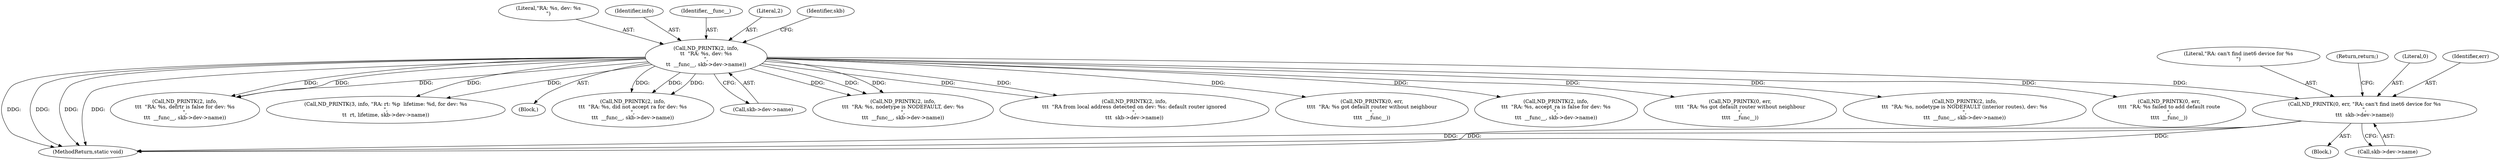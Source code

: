 digraph "0_linux_6fd99094de2b83d1d4c8457f2c83483b2828e75a@pointer" {
"1000213" [label="(Call,ND_PRINTK(0, err, \"RA: can't find inet6 device for %s\n\",\n\t\t\t  skb->dev->name))"];
"1000154" [label="(Call,ND_PRINTK(2, info,\n\t\t  \"RA: %s, dev: %s\n\",\n\t\t  __func__, skb->dev->name))"];
"1000787" [label="(Call,ND_PRINTK(2, info,\n\t\t\t  \"RA: %s, accept_ra is false for dev: %s\n\",\n\t\t\t  __func__, skb->dev->name))"];
"1000421" [label="(Call,ND_PRINTK(0, err,\n\t\t\t\t  \"RA: %s got default router without neighbour\n\",\n\t\t\t\t  __func__))"];
"1000157" [label="(Literal,\"RA: %s, dev: %s\n\")"];
"1000212" [label="(Block,)"];
"1000925" [label="(Call,ND_PRINTK(2, info,\n\t\t\t  \"RA: %s, nodetype is NODEFAULT (interior routes), dev: %s\n\",\n\t\t\t  __func__, skb->dev->name))"];
"1000213" [label="(Call,ND_PRINTK(0, err, \"RA: can't find inet6 device for %s\n\",\n\t\t\t  skb->dev->name))"];
"1000480" [label="(Call,ND_PRINTK(0, err,\n\t\t\t\t  \"RA: %s failed to add default route\n\",\n\t\t\t\t  __func__))"];
"1001104" [label="(MethodReturn,static void)"];
"1000156" [label="(Identifier,info)"];
"1000320" [label="(Call,ND_PRINTK(2, info,\n\t\t\t  \"RA: %s, defrtr is false for dev: %s\n\",\n\t\t\t  __func__, skb->dev->name))"];
"1000441" [label="(Call,ND_PRINTK(3, info, \"RA: rt: %p  lifetime: %d, for dev: %s\n\",\n\t\t  rt, lifetime, skb->dev->name))"];
"1000112" [label="(Block,)"];
"1000241" [label="(Call,ND_PRINTK(2, info,\n\t\t\t  \"RA: %s, did not accept ra for dev: %s\n\",\n\t\t\t  __func__, skb->dev->name))"];
"1000216" [label="(Literal,\"RA: can't find inet6 device for %s\n\")"];
"1000159" [label="(Call,skb->dev->name)"];
"1000222" [label="(Return,return;)"];
"1000259" [label="(Call,ND_PRINTK(2, info,\n\t\t\t  \"RA: %s, nodetype is NODEFAULT, dev: %s\n\",\n\t\t\t  __func__, skb->dev->name))"];
"1000352" [label="(Call,ND_PRINTK(2, info,\n\t\t\t  \"RA from local address detected on dev: %s: default router ignored\n\",\n\t\t\t  skb->dev->name))"];
"1000217" [label="(Call,skb->dev->name)"];
"1000158" [label="(Identifier,__func__)"];
"1000214" [label="(Literal,0)"];
"1000155" [label="(Literal,2)"];
"1000171" [label="(Identifier,skb)"];
"1000154" [label="(Call,ND_PRINTK(2, info,\n\t\t  \"RA: %s, dev: %s\n\",\n\t\t  __func__, skb->dev->name))"];
"1000215" [label="(Identifier,err)"];
"1000503" [label="(Call,ND_PRINTK(0, err,\n\t\t\t\t  \"RA: %s got default router without neighbour\n\",\n\t\t\t\t  __func__))"];
"1000213" -> "1000212"  [label="AST: "];
"1000213" -> "1000217"  [label="CFG: "];
"1000214" -> "1000213"  [label="AST: "];
"1000215" -> "1000213"  [label="AST: "];
"1000216" -> "1000213"  [label="AST: "];
"1000217" -> "1000213"  [label="AST: "];
"1000222" -> "1000213"  [label="CFG: "];
"1000213" -> "1001104"  [label="DDG: "];
"1000213" -> "1001104"  [label="DDG: "];
"1000213" -> "1001104"  [label="DDG: "];
"1000154" -> "1000213"  [label="DDG: "];
"1000154" -> "1000112"  [label="AST: "];
"1000154" -> "1000159"  [label="CFG: "];
"1000155" -> "1000154"  [label="AST: "];
"1000156" -> "1000154"  [label="AST: "];
"1000157" -> "1000154"  [label="AST: "];
"1000158" -> "1000154"  [label="AST: "];
"1000159" -> "1000154"  [label="AST: "];
"1000171" -> "1000154"  [label="CFG: "];
"1000154" -> "1001104"  [label="DDG: "];
"1000154" -> "1001104"  [label="DDG: "];
"1000154" -> "1001104"  [label="DDG: "];
"1000154" -> "1001104"  [label="DDG: "];
"1000154" -> "1000241"  [label="DDG: "];
"1000154" -> "1000241"  [label="DDG: "];
"1000154" -> "1000241"  [label="DDG: "];
"1000154" -> "1000259"  [label="DDG: "];
"1000154" -> "1000259"  [label="DDG: "];
"1000154" -> "1000259"  [label="DDG: "];
"1000154" -> "1000320"  [label="DDG: "];
"1000154" -> "1000320"  [label="DDG: "];
"1000154" -> "1000320"  [label="DDG: "];
"1000154" -> "1000352"  [label="DDG: "];
"1000154" -> "1000352"  [label="DDG: "];
"1000154" -> "1000421"  [label="DDG: "];
"1000154" -> "1000441"  [label="DDG: "];
"1000154" -> "1000441"  [label="DDG: "];
"1000154" -> "1000480"  [label="DDG: "];
"1000154" -> "1000503"  [label="DDG: "];
"1000154" -> "1000787"  [label="DDG: "];
"1000154" -> "1000925"  [label="DDG: "];
}
